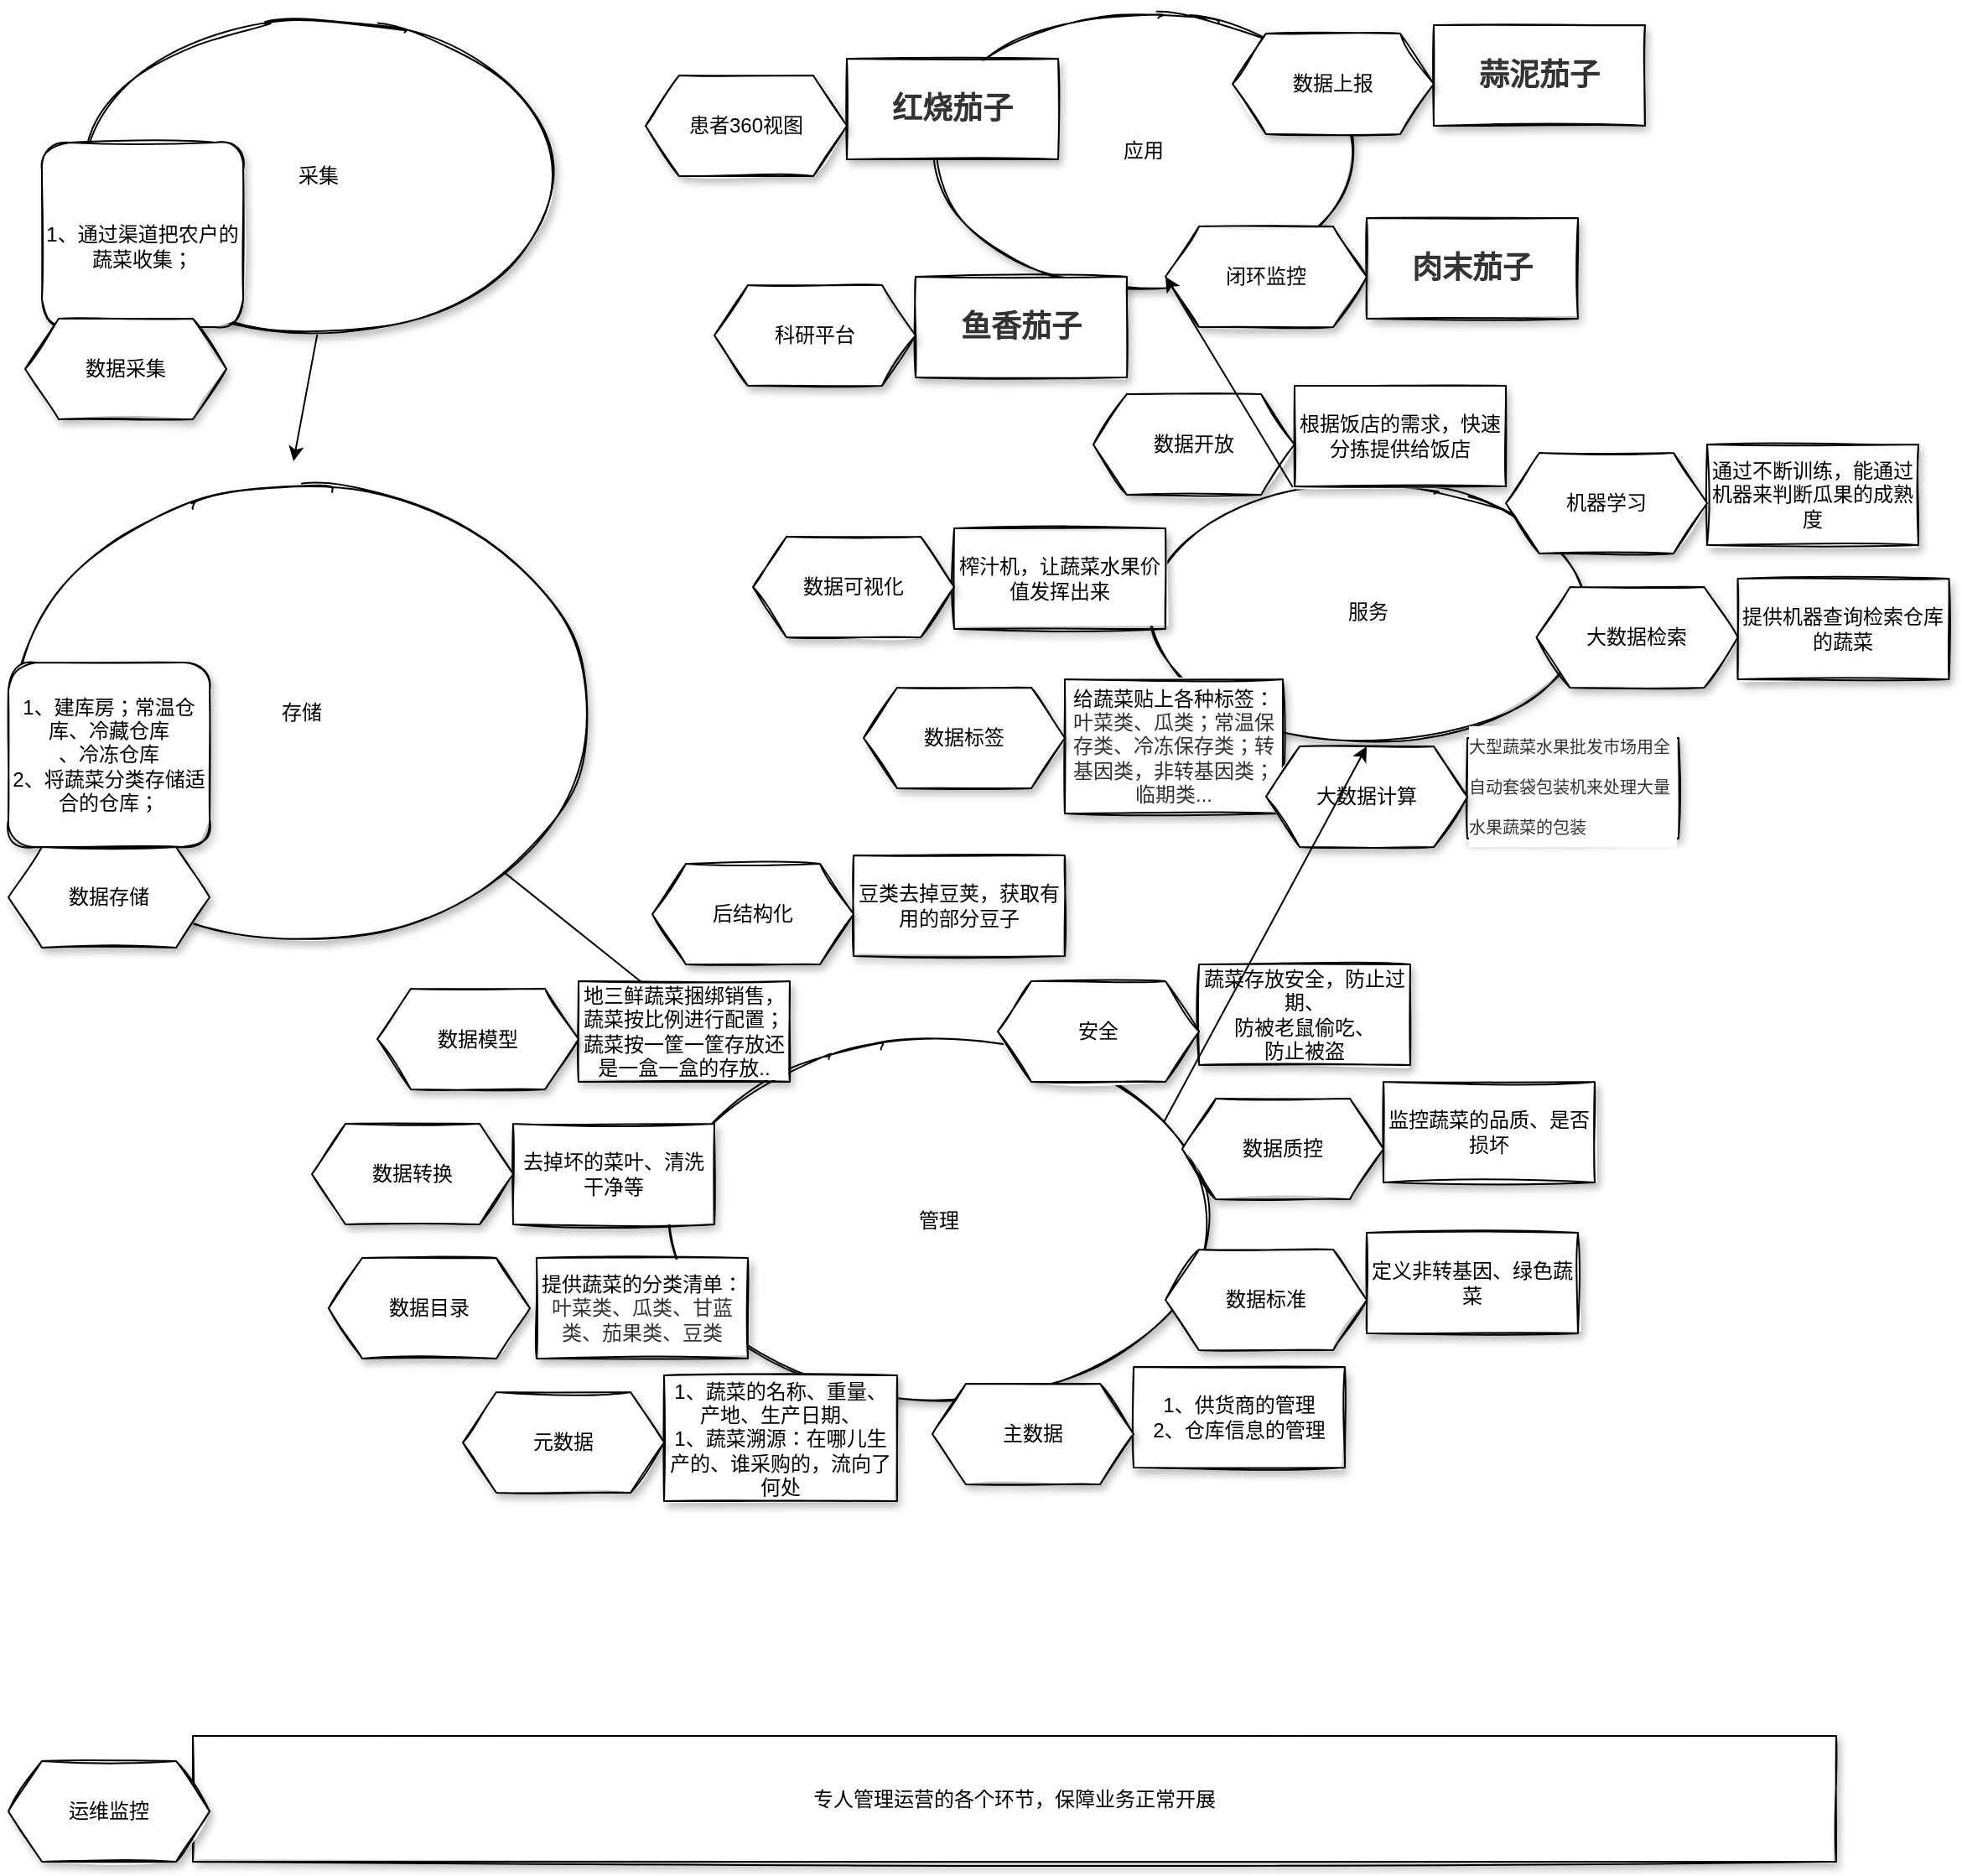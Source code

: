<mxfile version="20.5.1" type="github" pages="3">
  <diagram id="1x7-nosDfKT76wUK_SJ6" name="第 1 页">
    <mxGraphModel dx="1424" dy="737" grid="1" gridSize="10" guides="1" tooltips="1" connect="1" arrows="1" fold="1" page="1" pageScale="1" pageWidth="827" pageHeight="1169" math="0" shadow="0">
      <root>
        <mxCell id="0" />
        <mxCell id="1" parent="0" />
        <mxCell id="SWxSKTuEC1GbWk0ybQp6-50" style="rounded=0;orthogonalLoop=1;jettySize=auto;html=1;exitX=0.5;exitY=1;exitDx=0;exitDy=0;" parent="1" source="SWxSKTuEC1GbWk0ybQp6-1" edge="1">
          <mxGeometry relative="1" as="geometry">
            <mxPoint x="200" y="280" as="targetPoint" />
          </mxGeometry>
        </mxCell>
        <mxCell id="SWxSKTuEC1GbWk0ybQp6-1" value="采集" style="ellipse;whiteSpace=wrap;html=1;shadow=1;glass=0;sketch=1;" parent="1" vertex="1">
          <mxGeometry x="80" y="20" width="270" height="180" as="geometry" />
        </mxCell>
        <mxCell id="SWxSKTuEC1GbWk0ybQp6-51" style="rounded=0;orthogonalLoop=1;jettySize=auto;html=1;exitX=1;exitY=1;exitDx=0;exitDy=0;" parent="1" source="SWxSKTuEC1GbWk0ybQp6-2" target="SWxSKTuEC1GbWk0ybQp6-3" edge="1">
          <mxGeometry relative="1" as="geometry" />
        </mxCell>
        <mxCell id="SWxSKTuEC1GbWk0ybQp6-2" value="存储" style="ellipse;whiteSpace=wrap;html=1;shadow=1;glass=0;sketch=1;" parent="1" vertex="1">
          <mxGeometry x="40" y="300" width="330" height="260" as="geometry" />
        </mxCell>
        <mxCell id="SWxSKTuEC1GbWk0ybQp6-3" value="管理" style="ellipse;whiteSpace=wrap;html=1;shadow=1;glass=0;sketch=1;" parent="1" vertex="1">
          <mxGeometry x="430" y="620" width="310" height="225" as="geometry" />
        </mxCell>
        <mxCell id="SWxSKTuEC1GbWk0ybQp6-4" value="服务" style="ellipse;whiteSpace=wrap;html=1;shadow=1;glass=0;sketch=1;" parent="1" vertex="1">
          <mxGeometry x="716" y="290" width="250" height="160" as="geometry" />
        </mxCell>
        <mxCell id="SWxSKTuEC1GbWk0ybQp6-5" value="应用" style="ellipse;whiteSpace=wrap;html=1;shadow=1;glass=0;sketch=1;" parent="1" vertex="1">
          <mxGeometry x="587" y="10" width="240" height="170" as="geometry" />
        </mxCell>
        <mxCell id="SWxSKTuEC1GbWk0ybQp6-6" value="1、建库房；常温仓库、冷藏仓库&lt;br&gt;、冷冻仓库&lt;br&gt;2、将蔬菜分类存储适合的仓库；" style="rounded=1;whiteSpace=wrap;html=1;shadow=1;glass=0;sketch=1;" parent="1" vertex="1">
          <mxGeometry x="30" y="400" width="120" height="110" as="geometry" />
        </mxCell>
        <mxCell id="SWxSKTuEC1GbWk0ybQp6-7" value="&lt;br&gt;1、通过渠道把农户的蔬菜收集；" style="rounded=1;whiteSpace=wrap;html=1;shadow=1;glass=0;sketch=1;" parent="1" vertex="1">
          <mxGeometry x="50" y="90" width="120" height="110" as="geometry" />
        </mxCell>
        <mxCell id="SWxSKTuEC1GbWk0ybQp6-8" value="去掉坏的菜叶、清洗干净等" style="rounded=0;whiteSpace=wrap;html=1;shadow=1;glass=0;sketch=1;" parent="1" vertex="1">
          <mxGeometry x="331" y="675" width="120" height="60" as="geometry" />
        </mxCell>
        <mxCell id="SWxSKTuEC1GbWk0ybQp6-9" value="提供蔬菜的分类清单：&lt;span style=&quot;color: rgb(51, 51, 51); font-family: &amp;quot;PingFang SC&amp;quot;, &amp;quot;Lantinghei SC&amp;quot;, &amp;quot;Microsoft YaHei&amp;quot;, arial, 宋体, sans-serif, tahoma; text-align: start; background-color: rgb(255, 255, 255);&quot;&gt;&lt;font style=&quot;font-size: 12px;&quot;&gt;叶菜类、瓜类、甘蓝类、茄果类、豆类&lt;/font&gt;&lt;/span&gt;" style="rounded=0;whiteSpace=wrap;html=1;shadow=1;glass=0;sketch=1;" parent="1" vertex="1">
          <mxGeometry x="345" y="755" width="126" height="60" as="geometry" />
        </mxCell>
        <mxCell id="SWxSKTuEC1GbWk0ybQp6-10" value="数据存储" style="shape=hexagon;perimeter=hexagonPerimeter2;whiteSpace=wrap;html=1;fixedSize=1;shadow=1;glass=0;sketch=1;fontSize=12;" parent="1" vertex="1">
          <mxGeometry x="30" y="510" width="120" height="60" as="geometry" />
        </mxCell>
        <mxCell id="SWxSKTuEC1GbWk0ybQp6-11" value="数据转换" style="shape=hexagon;perimeter=hexagonPerimeter2;whiteSpace=wrap;html=1;fixedSize=1;shadow=1;glass=0;sketch=1;fontSize=12;" parent="1" vertex="1">
          <mxGeometry x="211" y="675" width="120" height="60" as="geometry" />
        </mxCell>
        <mxCell id="SWxSKTuEC1GbWk0ybQp6-12" value="数据目录" style="shape=hexagon;perimeter=hexagonPerimeter2;whiteSpace=wrap;html=1;fixedSize=1;shadow=1;glass=0;sketch=1;fontSize=12;" parent="1" vertex="1">
          <mxGeometry x="221" y="755" width="120" height="60" as="geometry" />
        </mxCell>
        <mxCell id="SWxSKTuEC1GbWk0ybQp6-13" value="1、蔬菜的名称、重量、产地、生产日期、&lt;br&gt;1、蔬菜溯源：在哪儿生产的、谁采购的，流向了何处" style="rounded=0;whiteSpace=wrap;html=1;shadow=1;glass=0;sketch=1;" parent="1" vertex="1">
          <mxGeometry x="421" y="825" width="139" height="75" as="geometry" />
        </mxCell>
        <mxCell id="SWxSKTuEC1GbWk0ybQp6-14" value="元数据" style="shape=hexagon;perimeter=hexagonPerimeter2;whiteSpace=wrap;html=1;fixedSize=1;shadow=1;glass=0;sketch=1;fontSize=12;" parent="1" vertex="1">
          <mxGeometry x="301" y="835" width="120" height="60" as="geometry" />
        </mxCell>
        <mxCell id="SWxSKTuEC1GbWk0ybQp6-15" value="1、供货商的管理&lt;br&gt;2、仓库信息的管理" style="rounded=0;whiteSpace=wrap;html=1;shadow=1;glass=0;sketch=1;" parent="1" vertex="1">
          <mxGeometry x="701" y="820" width="126" height="60" as="geometry" />
        </mxCell>
        <mxCell id="SWxSKTuEC1GbWk0ybQp6-16" value="主数据" style="shape=hexagon;perimeter=hexagonPerimeter2;whiteSpace=wrap;html=1;fixedSize=1;shadow=1;glass=0;sketch=1;fontSize=12;" parent="1" vertex="1">
          <mxGeometry x="581" y="830" width="120" height="60" as="geometry" />
        </mxCell>
        <mxCell id="SWxSKTuEC1GbWk0ybQp6-17" value="定义非转基因、绿色蔬菜" style="rounded=0;whiteSpace=wrap;html=1;shadow=1;glass=0;sketch=1;" parent="1" vertex="1">
          <mxGeometry x="840" y="740" width="126" height="60" as="geometry" />
        </mxCell>
        <mxCell id="SWxSKTuEC1GbWk0ybQp6-18" value="数据标准" style="shape=hexagon;perimeter=hexagonPerimeter2;whiteSpace=wrap;html=1;fixedSize=1;shadow=1;glass=0;sketch=1;fontSize=12;" parent="1" vertex="1">
          <mxGeometry x="720" y="750" width="120" height="60" as="geometry" />
        </mxCell>
        <mxCell id="SWxSKTuEC1GbWk0ybQp6-19" value="监控蔬菜的品质、是否损坏" style="rounded=0;whiteSpace=wrap;html=1;shadow=1;glass=0;sketch=1;" parent="1" vertex="1">
          <mxGeometry x="850" y="650" width="126" height="60" as="geometry" />
        </mxCell>
        <mxCell id="SWxSKTuEC1GbWk0ybQp6-20" value="数据质控" style="shape=hexagon;perimeter=hexagonPerimeter2;whiteSpace=wrap;html=1;fixedSize=1;shadow=1;glass=0;sketch=1;fontSize=12;" parent="1" vertex="1">
          <mxGeometry x="730" y="660" width="120" height="60" as="geometry" />
        </mxCell>
        <mxCell id="SWxSKTuEC1GbWk0ybQp6-21" value="蔬菜存放安全，防止过期、&lt;br&gt;防被老鼠偷吃、&lt;br&gt;防止被盗" style="rounded=0;whiteSpace=wrap;html=1;shadow=1;glass=0;sketch=1;" parent="1" vertex="1">
          <mxGeometry x="740" y="580" width="126" height="60" as="geometry" />
        </mxCell>
        <mxCell id="SWxSKTuEC1GbWk0ybQp6-22" value="安全" style="shape=hexagon;perimeter=hexagonPerimeter2;whiteSpace=wrap;html=1;fixedSize=1;shadow=1;glass=0;sketch=1;fontSize=12;" parent="1" vertex="1">
          <mxGeometry x="620" y="590" width="120" height="60" as="geometry" />
        </mxCell>
        <mxCell id="SWxSKTuEC1GbWk0ybQp6-23" value="地三鲜蔬菜捆绑销售，蔬菜按比例进行配置；蔬菜按一筐一筐存放还是一盒一盒的存放.." style="rounded=0;whiteSpace=wrap;html=1;shadow=1;glass=0;sketch=1;" parent="1" vertex="1">
          <mxGeometry x="370" y="590" width="126" height="60" as="geometry" />
        </mxCell>
        <mxCell id="SWxSKTuEC1GbWk0ybQp6-24" value="数据模型" style="shape=hexagon;perimeter=hexagonPerimeter2;whiteSpace=wrap;html=1;fixedSize=1;shadow=1;glass=0;sketch=1;fontSize=12;" parent="1" vertex="1">
          <mxGeometry x="250" y="594.5" width="120" height="60" as="geometry" />
        </mxCell>
        <mxCell id="SWxSKTuEC1GbWk0ybQp6-25" value="豆类去掉豆荚，获取有用的部分豆子" style="rounded=0;whiteSpace=wrap;html=1;shadow=1;glass=0;sketch=1;" parent="1" vertex="1">
          <mxGeometry x="534" y="515" width="126" height="60" as="geometry" />
        </mxCell>
        <mxCell id="SWxSKTuEC1GbWk0ybQp6-26" value="后结构化" style="shape=hexagon;perimeter=hexagonPerimeter2;whiteSpace=wrap;html=1;fixedSize=1;shadow=1;glass=0;sketch=1;fontSize=12;" parent="1" vertex="1">
          <mxGeometry x="414" y="520" width="120" height="60" as="geometry" />
        </mxCell>
        <mxCell id="SWxSKTuEC1GbWk0ybQp6-27" value="专人管理运营的各个环节，保障业务正常开展" style="rounded=0;whiteSpace=wrap;html=1;shadow=1;glass=0;sketch=1;" parent="1" vertex="1">
          <mxGeometry x="140" y="1040" width="980" height="75" as="geometry" />
        </mxCell>
        <mxCell id="SWxSKTuEC1GbWk0ybQp6-28" value="运维监控" style="shape=hexagon;perimeter=hexagonPerimeter2;whiteSpace=wrap;html=1;fixedSize=1;shadow=1;glass=0;sketch=1;fontSize=12;" parent="1" vertex="1">
          <mxGeometry x="30" y="1055" width="120" height="60" as="geometry" />
        </mxCell>
        <mxCell id="SWxSKTuEC1GbWk0ybQp6-29" value="榨汁机，让蔬菜水果价值发挥出来" style="rounded=0;whiteSpace=wrap;html=1;shadow=1;glass=0;sketch=1;" parent="1" vertex="1">
          <mxGeometry x="594" y="320" width="126" height="60" as="geometry" />
        </mxCell>
        <mxCell id="SWxSKTuEC1GbWk0ybQp6-30" value="数据可视化" style="shape=hexagon;perimeter=hexagonPerimeter2;whiteSpace=wrap;html=1;fixedSize=1;shadow=1;glass=0;sketch=1;fontSize=12;" parent="1" vertex="1">
          <mxGeometry x="474" y="325" width="120" height="60" as="geometry" />
        </mxCell>
        <mxCell id="SWxSKTuEC1GbWk0ybQp6-31" value="&lt;span style=&quot;color: rgb(51, 51, 51); font-family: arial; font-size: 18px; font-weight: 700; text-align: start; background-color: rgb(255, 255, 255);&quot;&gt;红烧茄子&lt;/span&gt;" style="rounded=0;whiteSpace=wrap;html=1;shadow=1;glass=0;sketch=1;" parent="1" vertex="1">
          <mxGeometry x="530" y="40" width="126" height="60" as="geometry" />
        </mxCell>
        <mxCell id="SWxSKTuEC1GbWk0ybQp6-32" value="患者360视图" style="shape=hexagon;perimeter=hexagonPerimeter2;whiteSpace=wrap;html=1;fixedSize=1;shadow=1;glass=0;sketch=1;fontSize=12;" parent="1" vertex="1">
          <mxGeometry x="410" y="50" width="120" height="60" as="geometry" />
        </mxCell>
        <mxCell id="SWxSKTuEC1GbWk0ybQp6-33" value="&lt;span style=&quot;color: rgb(51, 51, 51); font-family: arial; font-size: 18px; font-weight: 700; text-align: start; background-color: rgb(255, 255, 255);&quot;&gt;鱼香茄子&lt;/span&gt;" style="rounded=0;whiteSpace=wrap;html=1;shadow=1;glass=0;sketch=1;" parent="1" vertex="1">
          <mxGeometry x="571" y="170" width="126" height="60" as="geometry" />
        </mxCell>
        <mxCell id="SWxSKTuEC1GbWk0ybQp6-34" value="科研平台" style="shape=hexagon;perimeter=hexagonPerimeter2;whiteSpace=wrap;html=1;fixedSize=1;shadow=1;glass=0;sketch=1;fontSize=12;" parent="1" vertex="1">
          <mxGeometry x="451" y="175" width="120" height="60" as="geometry" />
        </mxCell>
        <mxCell id="SWxSKTuEC1GbWk0ybQp6-35" value="&lt;span style=&quot;color: rgb(51, 51, 51); font-family: arial; font-size: 18px; font-weight: 700; text-align: start; background-color: rgb(255, 255, 255);&quot;&gt;肉末茄子&lt;/span&gt;" style="rounded=0;whiteSpace=wrap;html=1;shadow=1;glass=0;sketch=1;" parent="1" vertex="1">
          <mxGeometry x="840" y="135" width="126" height="60" as="geometry" />
        </mxCell>
        <mxCell id="SWxSKTuEC1GbWk0ybQp6-36" value="闭环监控" style="shape=hexagon;perimeter=hexagonPerimeter2;whiteSpace=wrap;html=1;fixedSize=1;shadow=1;glass=0;sketch=1;fontSize=12;" parent="1" vertex="1">
          <mxGeometry x="720" y="140" width="120" height="60" as="geometry" />
        </mxCell>
        <mxCell id="SWxSKTuEC1GbWk0ybQp6-37" value="&lt;span style=&quot;color: rgb(51, 51, 51); font-family: arial; font-size: 18px; font-weight: 700; text-align: start; background-color: rgb(255, 255, 255);&quot;&gt;蒜泥茄子&lt;/span&gt;" style="rounded=0;whiteSpace=wrap;html=1;shadow=1;glass=0;sketch=1;" parent="1" vertex="1">
          <mxGeometry x="880" y="20" width="126" height="60" as="geometry" />
        </mxCell>
        <mxCell id="SWxSKTuEC1GbWk0ybQp6-38" value="数据上报" style="shape=hexagon;perimeter=hexagonPerimeter2;whiteSpace=wrap;html=1;fixedSize=1;shadow=1;glass=0;sketch=1;fontSize=12;" parent="1" vertex="1">
          <mxGeometry x="760" y="25" width="120" height="60" as="geometry" />
        </mxCell>
        <mxCell id="SWxSKTuEC1GbWk0ybQp6-39" value="给蔬菜贴上各种标签：&lt;span style=&quot;color: rgb(51, 51, 51); font-family: &amp;quot;PingFang SC&amp;quot;, &amp;quot;Lantinghei SC&amp;quot;, &amp;quot;Microsoft YaHei&amp;quot;, arial, 宋体, sans-serif, tahoma; text-align: start; background-color: rgb(255, 255, 255);&quot;&gt;叶菜类、瓜类；常温保存类、冷冻保存类；转基因类，非转基因类；临期类...&lt;/span&gt;" style="rounded=0;whiteSpace=wrap;html=1;shadow=1;glass=0;sketch=1;" parent="1" vertex="1">
          <mxGeometry x="660" y="410" width="130" height="80" as="geometry" />
        </mxCell>
        <mxCell id="SWxSKTuEC1GbWk0ybQp6-40" value="数据标签" style="shape=hexagon;perimeter=hexagonPerimeter2;whiteSpace=wrap;html=1;fixedSize=1;shadow=1;glass=0;sketch=1;fontSize=12;" parent="1" vertex="1">
          <mxGeometry x="540" y="415" width="120" height="60" as="geometry" />
        </mxCell>
        <mxCell id="SWxSKTuEC1GbWk0ybQp6-41" value="&lt;h3 style=&quot;margin: 0px 0px 4px; padding: 0px; list-style: none; font-variant-numeric: normal; font-variant-east-asian: normal; font-stretch: normal; line-height: 22px; text-align: start; background-color: rgb(255, 255, 255);&quot; class=&quot;c-title t t tts-title&quot;&gt;&lt;font size=&quot;1&quot; face=&quot;Arial, sans-serif&quot; color=&quot;#333333&quot;&gt;&lt;span style=&quot;font-weight: 400;&quot;&gt;大型蔬菜水果批发市场用全自动套袋包装机来处理大量水果蔬菜的包装&lt;/span&gt;&lt;/font&gt;&lt;br&gt;&lt;/h3&gt;" style="rounded=0;whiteSpace=wrap;html=1;shadow=1;glass=0;sketch=1;" parent="1" vertex="1">
          <mxGeometry x="900" y="445" width="126" height="60" as="geometry" />
        </mxCell>
        <mxCell id="SWxSKTuEC1GbWk0ybQp6-42" value="大数据计算" style="shape=hexagon;perimeter=hexagonPerimeter2;whiteSpace=wrap;html=1;fixedSize=1;shadow=1;glass=0;sketch=1;fontSize=12;" parent="1" vertex="1">
          <mxGeometry x="780" y="450" width="120" height="60" as="geometry" />
        </mxCell>
        <mxCell id="SWxSKTuEC1GbWk0ybQp6-43" value="提供机器查询检索仓库的蔬菜" style="rounded=0;whiteSpace=wrap;html=1;shadow=1;glass=0;sketch=1;" parent="1" vertex="1">
          <mxGeometry x="1061.25" y="350" width="126" height="60" as="geometry" />
        </mxCell>
        <mxCell id="SWxSKTuEC1GbWk0ybQp6-44" value="大数据检索" style="shape=hexagon;perimeter=hexagonPerimeter2;whiteSpace=wrap;html=1;fixedSize=1;shadow=1;glass=0;sketch=1;fontSize=12;" parent="1" vertex="1">
          <mxGeometry x="941.25" y="355" width="120" height="60" as="geometry" />
        </mxCell>
        <mxCell id="SWxSKTuEC1GbWk0ybQp6-45" value="根据饭店的需求，快速分拣提供给饭店" style="rounded=0;whiteSpace=wrap;html=1;shadow=1;glass=0;sketch=1;" parent="1" vertex="1">
          <mxGeometry x="797" y="235" width="126" height="60" as="geometry" />
        </mxCell>
        <mxCell id="SWxSKTuEC1GbWk0ybQp6-46" value="数据开放" style="shape=hexagon;perimeter=hexagonPerimeter2;whiteSpace=wrap;html=1;fixedSize=1;shadow=1;glass=0;sketch=1;fontSize=12;" parent="1" vertex="1">
          <mxGeometry x="677" y="240" width="120" height="60" as="geometry" />
        </mxCell>
        <mxCell id="SWxSKTuEC1GbWk0ybQp6-47" value="通过不断训练，能通过机器来判断瓜果的成熟度" style="rounded=0;whiteSpace=wrap;html=1;shadow=1;glass=0;sketch=1;" parent="1" vertex="1">
          <mxGeometry x="1043" y="270" width="126" height="60" as="geometry" />
        </mxCell>
        <mxCell id="SWxSKTuEC1GbWk0ybQp6-48" value="机器学习" style="shape=hexagon;perimeter=hexagonPerimeter2;whiteSpace=wrap;html=1;fixedSize=1;shadow=1;glass=0;sketch=1;fontSize=12;" parent="1" vertex="1">
          <mxGeometry x="923" y="275" width="120" height="60" as="geometry" />
        </mxCell>
        <mxCell id="SWxSKTuEC1GbWk0ybQp6-49" value="" style="endArrow=classic;html=1;rounded=0;entryX=0.5;entryY=0;entryDx=0;entryDy=0;exitX=0.932;exitY=0.241;exitDx=0;exitDy=0;exitPerimeter=0;" parent="1" source="SWxSKTuEC1GbWk0ybQp6-3" target="SWxSKTuEC1GbWk0ybQp6-42" edge="1">
          <mxGeometry width="50" height="50" relative="1" as="geometry">
            <mxPoint x="310" y="220" as="sourcePoint" />
            <mxPoint x="360" y="170" as="targetPoint" />
          </mxGeometry>
        </mxCell>
        <mxCell id="SWxSKTuEC1GbWk0ybQp6-52" value="" style="endArrow=classic;html=1;rounded=0;entryX=0;entryY=0.5;entryDx=0;entryDy=0;" parent="1" source="SWxSKTuEC1GbWk0ybQp6-4" target="SWxSKTuEC1GbWk0ybQp6-36" edge="1">
          <mxGeometry width="50" height="50" relative="1" as="geometry">
            <mxPoint x="780" y="350" as="sourcePoint" />
            <mxPoint x="830" y="300" as="targetPoint" />
          </mxGeometry>
        </mxCell>
        <mxCell id="VPWYszjgySqki3QJjdLE-1" value="数据采集" style="shape=hexagon;perimeter=hexagonPerimeter2;whiteSpace=wrap;html=1;fixedSize=1;shadow=1;glass=0;sketch=1;fontSize=12;" parent="1" vertex="1">
          <mxGeometry x="40" y="195" width="120" height="60" as="geometry" />
        </mxCell>
      </root>
    </mxGraphModel>
  </diagram>
  <diagram id="RGrX_mwmrps7_WcNpJm5" name="第 2 页">
    <mxGraphModel dx="1424" dy="737" grid="1" gridSize="10" guides="1" tooltips="1" connect="1" arrows="1" fold="1" page="1" pageScale="1" pageWidth="827" pageHeight="1169" math="0" shadow="0">
      <root>
        <mxCell id="0" />
        <mxCell id="1" parent="0" />
        <mxCell id="leRNgvBmlh5g6k6jY24c-1" value="西红柿牛肉面" style="rounded=1;whiteSpace=wrap;html=1;" vertex="1" parent="1">
          <mxGeometry x="160" y="460" width="120" height="60" as="geometry" />
        </mxCell>
        <mxCell id="leRNgvBmlh5g6k6jY24c-2" value="三鲜饺子" style="rounded=1;whiteSpace=wrap;html=1;" vertex="1" parent="1">
          <mxGeometry x="400" y="460" width="120" height="60" as="geometry" />
        </mxCell>
        <mxCell id="leRNgvBmlh5g6k6jY24c-3" value="&lt;span style=&quot;color: rgb(51, 51, 51); font-family: &amp;quot;Helvetica Neue&amp;quot;, Helvetica, Arial, &amp;quot;PingFang SC&amp;quot;, &amp;quot;Hiragino Sans GB&amp;quot;, &amp;quot;Microsoft YaHei&amp;quot;, &amp;quot;WenQuanYi Micro Hei&amp;quot;, sans-serif; text-align: start; text-indent: 28px; background-color: rgb(255, 255, 255);&quot;&gt;&lt;font style=&quot;font-size: 12px;&quot;&gt;椰奶麦片&lt;/font&gt;&lt;/span&gt;" style="rounded=1;whiteSpace=wrap;html=1;" vertex="1" parent="1">
          <mxGeometry x="640" y="460" width="120" height="60" as="geometry" />
        </mxCell>
        <mxCell id="leRNgvBmlh5g6k6jY24c-4" value="面粉" style="rounded=1;whiteSpace=wrap;html=1;" vertex="1" parent="1">
          <mxGeometry x="400" y="880" width="120" height="60" as="geometry" />
        </mxCell>
        <mxCell id="leRNgvBmlh5g6k6jY24c-5" value="面条" style="rounded=1;whiteSpace=wrap;html=1;" vertex="1" parent="1">
          <mxGeometry x="160" y="585" width="120" height="60" as="geometry" />
        </mxCell>
        <mxCell id="leRNgvBmlh5g6k6jY24c-6" value="饺子皮" style="rounded=1;whiteSpace=wrap;html=1;" vertex="1" parent="1">
          <mxGeometry x="400" y="585" width="120" height="60" as="geometry" />
        </mxCell>
        <mxCell id="leRNgvBmlh5g6k6jY24c-7" value="麦片" style="rounded=1;whiteSpace=wrap;html=1;" vertex="1" parent="1">
          <mxGeometry x="640" y="585" width="120" height="60" as="geometry" />
        </mxCell>
        <mxCell id="leRNgvBmlh5g6k6jY24c-8" value="" style="endArrow=classic;html=1;rounded=0;exitX=0.25;exitY=0;exitDx=0;exitDy=0;entryX=0.5;entryY=1;entryDx=0;entryDy=0;" edge="1" parent="1" source="leRNgvBmlh5g6k6jY24c-4" target="leRNgvBmlh5g6k6jY24c-5">
          <mxGeometry width="50" height="50" relative="1" as="geometry">
            <mxPoint x="390" y="710" as="sourcePoint" />
            <mxPoint x="440" y="660" as="targetPoint" />
          </mxGeometry>
        </mxCell>
        <mxCell id="leRNgvBmlh5g6k6jY24c-9" value="" style="endArrow=classic;html=1;rounded=0;entryX=0.5;entryY=1;entryDx=0;entryDy=0;exitX=1;exitY=0;exitDx=0;exitDy=0;" edge="1" parent="1" source="leRNgvBmlh5g6k6jY24c-30" target="leRNgvBmlh5g6k6jY24c-7">
          <mxGeometry width="50" height="50" relative="1" as="geometry">
            <mxPoint x="390" y="710" as="sourcePoint" />
            <mxPoint x="440" y="660" as="targetPoint" />
          </mxGeometry>
        </mxCell>
        <mxCell id="leRNgvBmlh5g6k6jY24c-10" value="" style="endArrow=classic;html=1;rounded=0;entryX=0.5;entryY=1;entryDx=0;entryDy=0;" edge="1" parent="1" source="leRNgvBmlh5g6k6jY24c-4" target="leRNgvBmlh5g6k6jY24c-6">
          <mxGeometry width="50" height="50" relative="1" as="geometry">
            <mxPoint x="590" y="880" as="sourcePoint" />
            <mxPoint x="640" y="830" as="targetPoint" />
          </mxGeometry>
        </mxCell>
        <mxCell id="leRNgvBmlh5g6k6jY24c-11" value="" style="endArrow=classic;html=1;rounded=0;entryX=0.5;entryY=1;entryDx=0;entryDy=0;" edge="1" parent="1" source="leRNgvBmlh5g6k6jY24c-5" target="leRNgvBmlh5g6k6jY24c-1">
          <mxGeometry width="50" height="50" relative="1" as="geometry">
            <mxPoint x="440" y="720" as="sourcePoint" />
            <mxPoint x="230" y="655" as="targetPoint" />
          </mxGeometry>
        </mxCell>
        <mxCell id="leRNgvBmlh5g6k6jY24c-12" value="" style="endArrow=classic;html=1;rounded=0;entryX=0.5;entryY=1;entryDx=0;entryDy=0;entryPerimeter=0;exitX=0.5;exitY=0;exitDx=0;exitDy=0;" edge="1" parent="1" source="leRNgvBmlh5g6k6jY24c-6" target="leRNgvBmlh5g6k6jY24c-2">
          <mxGeometry width="50" height="50" relative="1" as="geometry">
            <mxPoint x="460" y="564.289" as="sourcePoint" />
            <mxPoint x="460" y="530" as="targetPoint" />
          </mxGeometry>
        </mxCell>
        <mxCell id="leRNgvBmlh5g6k6jY24c-14" value="" style="endArrow=classic;html=1;rounded=0;entryX=0.5;entryY=1;entryDx=0;entryDy=0;" edge="1" parent="1" source="leRNgvBmlh5g6k6jY24c-7" target="leRNgvBmlh5g6k6jY24c-3">
          <mxGeometry width="50" height="50" relative="1" as="geometry">
            <mxPoint x="390" y="710" as="sourcePoint" />
            <mxPoint x="440" y="660" as="targetPoint" />
          </mxGeometry>
        </mxCell>
        <mxCell id="leRNgvBmlh5g6k6jY24c-17" value="&lt;div style=&quot;&quot;&gt;&lt;span style=&quot;background-color: rgb(255, 255, 255); color: rgb(51, 51, 51); font-family: &amp;quot;Microsoft Yahei&amp;quot;, 微软雅黑, arial, 宋体, sans-serif; font-size: 16px;&quot;&gt;&lt;b&gt;工序&lt;/b&gt;：蒸熟→干燥→压片→冷却&lt;/span&gt;&lt;/div&gt;&lt;div style=&quot;&quot;&gt;&lt;font face=&quot;Microsoft Yahei, 微软雅黑, arial, 宋体, sans-serif&quot; color=&quot;#333333&quot;&gt;&lt;span style=&quot;font-size: 16px; background-color: rgb(255, 255, 255);&quot;&gt;&lt;b&gt;配料&lt;/b&gt;：面粉、玉米粉、大豆、植物油..&lt;/span&gt;&lt;/font&gt;&lt;/div&gt;" style="text;html=1;strokeColor=none;fillColor=none;align=left;verticalAlign=middle;whiteSpace=wrap;rounded=0;" vertex="1" parent="1">
          <mxGeometry x="540" y="780" width="210" height="30" as="geometry" />
        </mxCell>
        <mxCell id="leRNgvBmlh5g6k6jY24c-18" value="&lt;span style=&quot;color: rgb(51, 51, 51); font-family: &amp;quot;Microsoft Yahei&amp;quot;, 微软雅黑, arial, 宋体, sans-serif; font-size: 16px; background-color: rgb(255, 255, 255);&quot;&gt;&lt;b&gt;工序&lt;/b&gt;：&lt;/span&gt;&lt;span style=&quot;color: rgb(51, 51, 51); font-family: &amp;quot;PingFang SC&amp;quot;, &amp;quot;Lantinghei SC&amp;quot;, &amp;quot;Microsoft YaHei&amp;quot;, arial, 宋体, sans-serif, tahoma; font-size: 16px; background-color: rgb(255, 255, 255);&quot;&gt;和面&lt;/span&gt;&lt;span style=&quot;color: rgb(51, 51, 51); font-family: &amp;quot;Microsoft Yahei&amp;quot;, 微软雅黑, arial, 宋体, sans-serif; font-size: 16px; background-color: rgb(255, 255, 255);&quot;&gt;→&lt;/span&gt;&lt;span style=&quot;font-size: 16px; background-color: rgb(255, 255, 255);&quot;&gt;&lt;font face=&quot;Arial, Helvetica, sans-serif&quot;&gt;揉面&lt;/font&gt;&lt;/span&gt;&lt;span style=&quot;color: rgb(51, 51, 51); font-family: &amp;quot;Microsoft Yahei&amp;quot;, 微软雅黑, arial, 宋体, sans-serif; font-size: 16px; background-color: rgb(255, 255, 255);&quot;&gt;→&lt;/span&gt;&lt;span style=&quot;font-size: 16px; background-color: rgb(255, 255, 255);&quot;&gt;&lt;font face=&quot;Arial, Helvetica, sans-serif&quot;&gt;搓成长条&lt;/font&gt;&lt;/span&gt;&lt;span style=&quot;color: rgb(51, 51, 51); font-family: &amp;quot;Microsoft Yahei&amp;quot;, 微软雅黑, arial, 宋体, sans-serif; font-size: 16px; background-color: rgb(255, 255, 255);&quot;&gt;→擀面&lt;/span&gt;&lt;span style=&quot;font-family: Arial, Helvetica, sans-serif; font-size: 16px; background-color: rgb(255, 255, 255);&quot;&gt;&lt;br&gt;&lt;b&gt;配料&lt;/b&gt;：面粉、蛋清、食用盐...&lt;br&gt;&lt;/span&gt;" style="text;html=1;strokeColor=none;fillColor=none;align=left;verticalAlign=middle;whiteSpace=wrap;rounded=0;" vertex="1" parent="1">
          <mxGeometry x="370" y="690" width="210" height="30" as="geometry" />
        </mxCell>
        <mxCell id="leRNgvBmlh5g6k6jY24c-19" value="&lt;div style=&quot;&quot;&gt;&lt;font face=&quot;Microsoft Yahei, 微软雅黑, arial, 宋体, sans-serif&quot; color=&quot;#333333&quot;&gt;&lt;span style=&quot;background-color: rgb(255, 255, 255);&quot;&gt;&lt;b style=&quot;font-size: 16px;&quot;&gt;工艺&lt;/b&gt;&lt;span style=&quot;font-size: 16px;&quot;&gt;：&lt;/span&gt;&lt;/span&gt;&lt;/font&gt;&lt;/div&gt;&lt;font style=&quot;background-color: initial;&quot; face=&quot;Microsoft Yahei, 微软雅黑, arial, 宋体, sans-serif&quot; color=&quot;#333333&quot;&gt;&lt;span style=&quot;background-color: rgb(255, 255, 255);&quot;&gt;&lt;span style=&quot;font-size: 16px;&quot;&gt;和面&lt;/span&gt;&lt;/span&gt;&lt;/font&gt;&lt;span style=&quot;color: rgb(51, 51, 51); font-family: &amp;quot;Microsoft Yahei&amp;quot;, 微软雅黑, arial, 宋体, sans-serif; font-size: 16px; background-color: rgb(255, 255, 255);&quot;&gt;→&lt;/span&gt;&lt;font style=&quot;background-color: initial;&quot; face=&quot;Microsoft Yahei, 微软雅黑, arial, 宋体, sans-serif&quot; color=&quot;#333333&quot;&gt;&lt;span style=&quot;background-color: rgb(255, 255, 255);&quot;&gt;&lt;span style=&quot;font-size: 16px;&quot;&gt;熟化&lt;/span&gt;&lt;/span&gt;&lt;/font&gt;&lt;span style=&quot;color: rgb(51, 51, 51); font-family: &amp;quot;Microsoft Yahei&amp;quot;, 微软雅黑, arial, 宋体, sans-serif; font-size: 16px; background-color: rgb(255, 255, 255);&quot;&gt;→&lt;/span&gt;&lt;font style=&quot;background-color: initial;&quot; face=&quot;Microsoft Yahei, 微软雅黑, arial, 宋体, sans-serif&quot; color=&quot;#333333&quot;&gt;&lt;span style=&quot;background-color: rgb(255, 255, 255);&quot;&gt;&lt;span style=&quot;font-size: 16px;&quot;&gt;压片&lt;/span&gt;&lt;/span&gt;&lt;/font&gt;&lt;span style=&quot;color: rgb(51, 51, 51); font-family: &amp;quot;Microsoft Yahei&amp;quot;, 微软雅黑, arial, 宋体, sans-serif; font-size: 16px; background-color: rgb(255, 255, 255);&quot;&gt;→&lt;/span&gt;&lt;font style=&quot;background-color: initial;&quot; face=&quot;Microsoft Yahei, 微软雅黑, arial, 宋体, sans-serif&quot; color=&quot;#333333&quot;&gt;&lt;span style=&quot;background-color: rgb(255, 255, 255);&quot;&gt;&lt;span style=&quot;font-size: 16px;&quot;&gt;切条&lt;/span&gt;&lt;/span&gt;&lt;/font&gt;&lt;span style=&quot;color: rgb(51, 51, 51); font-family: &amp;quot;Microsoft Yahei&amp;quot;, 微软雅黑, arial, 宋体, sans-serif; font-size: 16px; background-color: rgb(255, 255, 255);&quot;&gt;→&lt;/span&gt;&lt;font style=&quot;background-color: initial;&quot; face=&quot;Microsoft Yahei, 微软雅黑, arial, 宋体, sans-serif&quot; color=&quot;#333333&quot;&gt;&lt;span style=&quot;background-color: rgb(255, 255, 255);&quot;&gt;&lt;span style=&quot;font-size: 16px;&quot;&gt;干燥&lt;/span&gt;&lt;/span&gt;&lt;/font&gt;&lt;span style=&quot;color: rgb(51, 51, 51); font-family: &amp;quot;Microsoft Yahei&amp;quot;, 微软雅黑, arial, 宋体, sans-serif; font-size: 16px; background-color: rgb(255, 255, 255);&quot;&gt;→&lt;/span&gt;&lt;font style=&quot;background-color: initial;&quot; face=&quot;Microsoft Yahei, 微软雅黑, arial, 宋体, sans-serif&quot; color=&quot;#333333&quot;&gt;&lt;span style=&quot;background-color: rgb(255, 255, 255);&quot;&gt;&lt;span style=&quot;font-size: 16px;&quot;&gt;切断&lt;/span&gt;&lt;/span&gt;&lt;/font&gt;&lt;span style=&quot;color: rgb(51, 51, 51); font-family: &amp;quot;Microsoft Yahei&amp;quot;, 微软雅黑, arial, 宋体, sans-serif; font-size: 16px; background-color: rgb(255, 255, 255);&quot;&gt;&lt;br&gt;&lt;/span&gt;&lt;div style=&quot;&quot;&gt;&lt;font face=&quot;Microsoft Yahei, 微软雅黑, arial, 宋体, sans-serif&quot; color=&quot;#333333&quot;&gt;&lt;span style=&quot;background-color: rgb(255, 255, 255);&quot;&gt;&lt;b style=&quot;font-size: 16px;&quot;&gt;配料：&lt;/b&gt;&lt;/span&gt;&lt;/font&gt;&lt;/div&gt;&lt;font face=&quot;Microsoft Yahei, 微软雅黑, arial, 宋体, sans-serif&quot; color=&quot;#333333&quot;&gt;&lt;span style=&quot;font-size: 16px;&quot;&gt;面粉、盐、味精、香油、老姜、酱油&lt;br&gt;&lt;/span&gt;&lt;/font&gt;" style="text;html=1;strokeColor=none;fillColor=none;align=left;verticalAlign=middle;whiteSpace=wrap;rounded=0;" vertex="1" parent="1">
          <mxGeometry x="190" y="760" width="210" height="30" as="geometry" />
        </mxCell>
        <mxCell id="leRNgvBmlh5g6k6jY24c-22" value="" style="endArrow=none;dashed=1;html=1;dashPattern=1 3;strokeWidth=2;rounded=0;fontSize=12;" edge="1" parent="1">
          <mxGeometry width="50" height="50" relative="1" as="geometry">
            <mxPoint x="140" y="1150" as="sourcePoint" />
            <mxPoint x="140" y="420" as="targetPoint" />
          </mxGeometry>
        </mxCell>
        <mxCell id="leRNgvBmlh5g6k6jY24c-23" value="" style="endArrow=none;dashed=1;html=1;dashPattern=1 3;strokeWidth=2;rounded=0;fontSize=12;" edge="1" parent="1">
          <mxGeometry width="50" height="50" relative="1" as="geometry">
            <mxPoint x="10" y="560" as="sourcePoint" />
            <mxPoint x="830" y="560" as="targetPoint" />
          </mxGeometry>
        </mxCell>
        <mxCell id="leRNgvBmlh5g6k6jY24c-24" value="应用" style="text;strokeColor=none;fillColor=none;html=1;fontSize=24;fontStyle=1;verticalAlign=middle;align=center;" vertex="1" parent="1">
          <mxGeometry x="30" y="460" width="100" height="40" as="geometry" />
        </mxCell>
        <mxCell id="leRNgvBmlh5g6k6jY24c-25" value="" style="endArrow=none;dashed=1;html=1;dashPattern=1 3;strokeWidth=2;rounded=0;fontSize=12;" edge="1" parent="1">
          <mxGeometry width="50" height="50" relative="1" as="geometry">
            <mxPoint x="10" y="856" as="sourcePoint" />
            <mxPoint x="820" y="856" as="targetPoint" />
          </mxGeometry>
        </mxCell>
        <mxCell id="leRNgvBmlh5g6k6jY24c-26" value="针对不同&lt;br&gt;应用需求&lt;br&gt;&lt;div style=&quot;text-align: left;&quot;&gt;&lt;span style=&quot;background-color: initial;&quot;&gt;对数据&lt;/span&gt;&lt;span style=&quot;background-color: initial;&quot;&gt;进一步定制加工&lt;/span&gt;&lt;/div&gt;" style="text;strokeColor=none;fillColor=none;html=1;fontSize=24;fontStyle=1;verticalAlign=middle;align=center;whiteSpace=wrap;" vertex="1" parent="1">
          <mxGeometry x="20" y="610" width="100" height="150" as="geometry" />
        </mxCell>
        <mxCell id="leRNgvBmlh5g6k6jY24c-27" value="加工后的数据" style="text;strokeColor=none;fillColor=none;html=1;fontSize=24;fontStyle=1;verticalAlign=middle;align=center;whiteSpace=wrap;" vertex="1" parent="1">
          <mxGeometry x="20" y="900" width="100" height="40" as="geometry" />
        </mxCell>
        <mxCell id="leRNgvBmlh5g6k6jY24c-28" value="" style="endArrow=none;dashed=1;html=1;dashPattern=1 3;strokeWidth=2;rounded=0;fontSize=12;" edge="1" parent="1">
          <mxGeometry width="50" height="50" relative="1" as="geometry">
            <mxPoint x="9" y="1000" as="sourcePoint" />
            <mxPoint x="819" y="1000" as="targetPoint" />
          </mxGeometry>
        </mxCell>
        <mxCell id="leRNgvBmlh5g6k6jY24c-29" value="原始数据" style="text;strokeColor=none;fillColor=none;html=1;fontSize=24;fontStyle=1;verticalAlign=middle;align=center;whiteSpace=wrap;" vertex="1" parent="1">
          <mxGeometry x="20" y="1060" width="100" height="40" as="geometry" />
        </mxCell>
        <mxCell id="leRNgvBmlh5g6k6jY24c-30" value="小麦" style="rounded=1;whiteSpace=wrap;html=1;" vertex="1" parent="1">
          <mxGeometry x="400" y="1070" width="120" height="60" as="geometry" />
        </mxCell>
        <mxCell id="leRNgvBmlh5g6k6jY24c-32" value="" style="endArrow=classic;html=1;rounded=0;fontSize=12;exitX=0.5;exitY=0;exitDx=0;exitDy=0;entryX=0.5;entryY=1;entryDx=0;entryDy=0;startArrow=none;" edge="1" parent="1" source="leRNgvBmlh5g6k6jY24c-33" target="leRNgvBmlh5g6k6jY24c-4">
          <mxGeometry width="50" height="50" relative="1" as="geometry">
            <mxPoint x="90" y="810" as="sourcePoint" />
            <mxPoint x="140" y="760" as="targetPoint" />
          </mxGeometry>
        </mxCell>
        <mxCell id="leRNgvBmlh5g6k6jY24c-33" value="工序：清理、磨粉" style="text;html=1;strokeColor=none;fillColor=none;align=center;verticalAlign=middle;whiteSpace=wrap;rounded=0;fontSize=12;" vertex="1" parent="1">
          <mxGeometry x="390" y="985" width="140" height="55" as="geometry" />
        </mxCell>
        <mxCell id="leRNgvBmlh5g6k6jY24c-34" value="" style="endArrow=none;html=1;rounded=0;fontSize=12;exitX=0.5;exitY=0;exitDx=0;exitDy=0;entryX=0.5;entryY=1;entryDx=0;entryDy=0;" edge="1" parent="1" source="leRNgvBmlh5g6k6jY24c-30" target="leRNgvBmlh5g6k6jY24c-33">
          <mxGeometry width="50" height="50" relative="1" as="geometry">
            <mxPoint x="460" y="1070" as="sourcePoint" />
            <mxPoint x="460" y="940" as="targetPoint" />
          </mxGeometry>
        </mxCell>
      </root>
    </mxGraphModel>
  </diagram>
  <diagram name="第 2 页 的副本" id="Gy0NqQUAzJiMc7SmHq4V">
    <mxGraphModel dx="1424" dy="737" grid="1" gridSize="10" guides="1" tooltips="1" connect="1" arrows="1" fold="1" page="1" pageScale="1" pageWidth="827" pageHeight="1169" math="0" shadow="0">
      <root>
        <mxCell id="ObaVN5en8fDOc1Pmw22c-0" />
        <mxCell id="ObaVN5en8fDOc1Pmw22c-1" parent="ObaVN5en8fDOc1Pmw22c-0" />
        <mxCell id="ObaVN5en8fDOc1Pmw22c-2" value="管理辅助决策" style="rounded=1;whiteSpace=wrap;html=1;" vertex="1" parent="ObaVN5en8fDOc1Pmw22c-1">
          <mxGeometry x="160" y="460" width="120" height="60" as="geometry" />
        </mxCell>
        <mxCell id="ObaVN5en8fDOc1Pmw22c-3" value="患者360视图" style="rounded=1;whiteSpace=wrap;html=1;" vertex="1" parent="ObaVN5en8fDOc1Pmw22c-1">
          <mxGeometry x="400" y="460" width="120" height="60" as="geometry" />
        </mxCell>
        <mxCell id="ObaVN5en8fDOc1Pmw22c-4" value="&lt;font face=&quot;Helvetica Neue, Helvetica, Arial, PingFang SC, Hiragino Sans GB, Microsoft YaHei, WenQuanYi Micro Hei, sans-serif&quot; color=&quot;#333333&quot;&gt;&lt;span style=&quot;background-color: rgb(255, 255, 255);&quot;&gt;数据上报&lt;/span&gt;&lt;/font&gt;" style="rounded=1;whiteSpace=wrap;html=1;" vertex="1" parent="ObaVN5en8fDOc1Pmw22c-1">
          <mxGeometry x="807" y="460" width="120" height="60" as="geometry" />
        </mxCell>
        <mxCell id="ObaVN5en8fDOc1Pmw22c-5" value="加工后的数据" style="rounded=1;whiteSpace=wrap;html=1;" vertex="1" parent="ObaVN5en8fDOc1Pmw22c-1">
          <mxGeometry x="300" y="880" width="320" height="60" as="geometry" />
        </mxCell>
        <mxCell id="ObaVN5en8fDOc1Pmw22c-6" value="DWD+DWS+ADS" style="rounded=1;whiteSpace=wrap;html=1;" vertex="1" parent="ObaVN5en8fDOc1Pmw22c-1">
          <mxGeometry x="160" y="585" width="120" height="60" as="geometry" />
        </mxCell>
        <mxCell id="ObaVN5en8fDOc1Pmw22c-7" value="按患者为主线组织数据" style="rounded=1;whiteSpace=wrap;html=1;" vertex="1" parent="ObaVN5en8fDOc1Pmw22c-1">
          <mxGeometry x="400" y="585" width="120" height="60" as="geometry" />
        </mxCell>
        <mxCell id="ObaVN5en8fDOc1Pmw22c-8" value="针对国家相关文件上报要求组织数据" style="rounded=1;whiteSpace=wrap;html=1;" vertex="1" parent="ObaVN5en8fDOc1Pmw22c-1">
          <mxGeometry x="807" y="585" width="120" height="60" as="geometry" />
        </mxCell>
        <mxCell id="ObaVN5en8fDOc1Pmw22c-9" value="" style="endArrow=classic;html=1;rounded=0;exitX=0.25;exitY=0;exitDx=0;exitDy=0;entryX=0.5;entryY=1;entryDx=0;entryDy=0;" edge="1" parent="ObaVN5en8fDOc1Pmw22c-1" source="ObaVN5en8fDOc1Pmw22c-5" target="ObaVN5en8fDOc1Pmw22c-6">
          <mxGeometry width="50" height="50" relative="1" as="geometry">
            <mxPoint x="390" y="710" as="sourcePoint" />
            <mxPoint x="440" y="660" as="targetPoint" />
          </mxGeometry>
        </mxCell>
        <mxCell id="ObaVN5en8fDOc1Pmw22c-10" value="" style="endArrow=classic;html=1;rounded=0;entryX=0.5;entryY=1;entryDx=0;entryDy=0;exitX=1;exitY=0;exitDx=0;exitDy=0;" edge="1" parent="ObaVN5en8fDOc1Pmw22c-1" source="ObaVN5en8fDOc1Pmw22c-26" target="ObaVN5en8fDOc1Pmw22c-8">
          <mxGeometry width="50" height="50" relative="1" as="geometry">
            <mxPoint x="390" y="710" as="sourcePoint" />
            <mxPoint x="440" y="660" as="targetPoint" />
          </mxGeometry>
        </mxCell>
        <mxCell id="ObaVN5en8fDOc1Pmw22c-11" value="" style="endArrow=classic;html=1;rounded=0;entryX=0.5;entryY=1;entryDx=0;entryDy=0;" edge="1" parent="ObaVN5en8fDOc1Pmw22c-1" source="ObaVN5en8fDOc1Pmw22c-5" target="ObaVN5en8fDOc1Pmw22c-7">
          <mxGeometry width="50" height="50" relative="1" as="geometry">
            <mxPoint x="590" y="880" as="sourcePoint" />
            <mxPoint x="640" y="830" as="targetPoint" />
          </mxGeometry>
        </mxCell>
        <mxCell id="ObaVN5en8fDOc1Pmw22c-12" value="" style="endArrow=classic;html=1;rounded=0;entryX=0.5;entryY=1;entryDx=0;entryDy=0;" edge="1" parent="ObaVN5en8fDOc1Pmw22c-1" source="ObaVN5en8fDOc1Pmw22c-6" target="ObaVN5en8fDOc1Pmw22c-2">
          <mxGeometry width="50" height="50" relative="1" as="geometry">
            <mxPoint x="440" y="720" as="sourcePoint" />
            <mxPoint x="230" y="655" as="targetPoint" />
          </mxGeometry>
        </mxCell>
        <mxCell id="ObaVN5en8fDOc1Pmw22c-13" value="" style="endArrow=classic;html=1;rounded=0;entryX=0.5;entryY=1;entryDx=0;entryDy=0;entryPerimeter=0;exitX=0.5;exitY=0;exitDx=0;exitDy=0;" edge="1" parent="ObaVN5en8fDOc1Pmw22c-1" source="ObaVN5en8fDOc1Pmw22c-7" target="ObaVN5en8fDOc1Pmw22c-3">
          <mxGeometry width="50" height="50" relative="1" as="geometry">
            <mxPoint x="460" y="564.289" as="sourcePoint" />
            <mxPoint x="460" y="530" as="targetPoint" />
          </mxGeometry>
        </mxCell>
        <mxCell id="ObaVN5en8fDOc1Pmw22c-14" value="" style="endArrow=classic;html=1;rounded=0;entryX=0.5;entryY=1;entryDx=0;entryDy=0;" edge="1" parent="ObaVN5en8fDOc1Pmw22c-1" source="ObaVN5en8fDOc1Pmw22c-8" target="ObaVN5en8fDOc1Pmw22c-4">
          <mxGeometry width="50" height="50" relative="1" as="geometry">
            <mxPoint x="557" y="710" as="sourcePoint" />
            <mxPoint x="607" y="660" as="targetPoint" />
          </mxGeometry>
        </mxCell>
        <mxCell id="ObaVN5en8fDOc1Pmw22c-15" value="&lt;div style=&quot;&quot;&gt;&lt;span style=&quot;background-color: rgb(255, 255, 255); color: rgb(51, 51, 51); font-family: &amp;quot;Microsoft Yahei&amp;quot;, 微软雅黑, arial, 宋体, sans-serif; font-size: 16px;&quot;&gt;&lt;b&gt;更新频率&lt;/b&gt;：实时、按月、按季度、按年&lt;/span&gt;&lt;/div&gt;&lt;div style=&quot;&quot;&gt;&lt;font face=&quot;Microsoft Yahei, 微软雅黑, arial, 宋体, sans-serif&quot; color=&quot;#333333&quot;&gt;&lt;span style=&quot;font-size: 16px; background-color: rgb(255, 255, 255);&quot;&gt;&lt;b&gt;内容&lt;/b&gt;：不良事件、病案首页、HQMS..&lt;/span&gt;&lt;/font&gt;&lt;/div&gt;&lt;div style=&quot;&quot;&gt;&lt;font face=&quot;Microsoft Yahei, 微软雅黑, arial, 宋体, sans-serif&quot; color=&quot;#333333&quot;&gt;&lt;span style=&quot;font-size: 16px; background-color: rgb(255, 255, 255);&quot;&gt;&lt;b&gt;数据库类型：&lt;/b&gt;oracle&lt;/span&gt;&lt;/font&gt;&lt;/div&gt;" style="text;html=1;strokeColor=none;fillColor=none;align=left;verticalAlign=middle;whiteSpace=wrap;rounded=0;" vertex="1" parent="ObaVN5en8fDOc1Pmw22c-1">
          <mxGeometry x="730" y="750" width="210" height="40" as="geometry" />
        </mxCell>
        <mxCell id="ObaVN5en8fDOc1Pmw22c-16" value="&lt;span style=&quot;color: rgb(51, 51, 51); font-family: &amp;quot;Microsoft Yahei&amp;quot;, 微软雅黑, arial, 宋体, sans-serif; font-size: 16px; background-color: rgb(255, 255, 255);&quot;&gt;&lt;b&gt;更新频率&lt;/b&gt;：&lt;/span&gt;&lt;span style=&quot;color: rgb(51, 51, 51); font-size: 16px; background-color: rgb(255, 255, 255);&quot;&gt;&lt;font face=&quot;PingFang SC, Lantinghei SC, Microsoft YaHei, arial, 宋体, sans-serif, tahoma&quot;&gt;实时更新&lt;/font&gt;&lt;/span&gt;&lt;span style=&quot;font-family: Arial, Helvetica, sans-serif; font-size: 16px; background-color: rgb(255, 255, 255);&quot;&gt;&lt;br&gt;&lt;b&gt;内容&lt;/b&gt;：&lt;/span&gt;&lt;span style=&quot;color: rgb(51, 51, 51); font-family: &amp;quot;Microsoft Yahei&amp;quot;, 微软雅黑, arial, 宋体, sans-serif; font-size: 16px; background-color: rgb(255, 255, 255);&quot;&gt;患者电子病历数据&lt;/span&gt;&lt;span style=&quot;font-family: Arial, Helvetica, sans-serif; font-size: 16px; background-color: rgb(255, 255, 255);&quot;&gt;&lt;br&gt;&lt;b&gt;数据库类型&lt;/b&gt;：oracle&lt;/span&gt;&lt;span style=&quot;font-family: Arial, Helvetica, sans-serif; font-size: 16px; background-color: rgb(255, 255, 255);&quot;&gt;&lt;br&gt;&lt;/span&gt;" style="text;html=1;strokeColor=none;fillColor=none;align=left;verticalAlign=middle;whiteSpace=wrap;rounded=0;" vertex="1" parent="ObaVN5en8fDOc1Pmw22c-1">
          <mxGeometry x="370" y="690" width="210" height="30" as="geometry" />
        </mxCell>
        <mxCell id="ObaVN5en8fDOc1Pmw22c-17" value="&lt;div style=&quot;&quot;&gt;&lt;font face=&quot;Microsoft Yahei, 微软雅黑, arial, 宋体, sans-serif&quot; color=&quot;#333333&quot;&gt;&lt;span style=&quot;background-color: rgb(255, 255, 255);&quot;&gt;&lt;span style=&quot;font-size: 16px;&quot;&gt;&lt;b&gt;更新频率&lt;/b&gt;：每日更新&lt;/span&gt;&lt;/span&gt;&lt;/font&gt;&lt;/div&gt;&lt;div style=&quot;&quot;&gt;&lt;font face=&quot;Microsoft Yahei, 微软雅黑, arial, 宋体, sans-serif&quot; color=&quot;#333333&quot;&gt;&lt;span style=&quot;background-color: rgb(255, 255, 255);&quot;&gt;&lt;b style=&quot;font-size: 16px;&quot;&gt;内容：&lt;/b&gt;&lt;span style=&quot;font-size: 16px;&quot;&gt;人财物数据、医疗业务数据...&lt;/span&gt;&lt;/span&gt;&lt;/font&gt;&lt;/div&gt;&lt;font face=&quot;Microsoft Yahei, 微软雅黑, arial, 宋体, sans-serif&quot; color=&quot;#333333&quot;&gt;&lt;span style=&quot;font-size: 16px;&quot;&gt;&lt;b&gt;数据库类型：&lt;/b&gt;doris、hbase..&lt;br&gt;&lt;/span&gt;&lt;/font&gt;" style="text;html=1;strokeColor=none;fillColor=none;align=left;verticalAlign=middle;whiteSpace=wrap;rounded=0;" vertex="1" parent="ObaVN5en8fDOc1Pmw22c-1">
          <mxGeometry x="190" y="760" width="210" height="30" as="geometry" />
        </mxCell>
        <mxCell id="ObaVN5en8fDOc1Pmw22c-18" value="" style="endArrow=none;dashed=1;html=1;dashPattern=1 3;strokeWidth=2;rounded=0;fontSize=12;" edge="1" parent="ObaVN5en8fDOc1Pmw22c-1">
          <mxGeometry width="50" height="50" relative="1" as="geometry">
            <mxPoint x="140" y="1150" as="sourcePoint" />
            <mxPoint x="140" y="420" as="targetPoint" />
          </mxGeometry>
        </mxCell>
        <mxCell id="ObaVN5en8fDOc1Pmw22c-19" value="" style="endArrow=none;dashed=1;html=1;dashPattern=1 3;strokeWidth=2;rounded=0;fontSize=12;" edge="1" parent="ObaVN5en8fDOc1Pmw22c-1">
          <mxGeometry width="50" height="50" relative="1" as="geometry">
            <mxPoint x="10" y="560" as="sourcePoint" />
            <mxPoint x="830" y="560" as="targetPoint" />
          </mxGeometry>
        </mxCell>
        <mxCell id="ObaVN5en8fDOc1Pmw22c-20" value="应用" style="text;strokeColor=none;fillColor=none;html=1;fontSize=24;fontStyle=1;verticalAlign=middle;align=center;" vertex="1" parent="ObaVN5en8fDOc1Pmw22c-1">
          <mxGeometry x="30" y="460" width="100" height="40" as="geometry" />
        </mxCell>
        <mxCell id="ObaVN5en8fDOc1Pmw22c-21" value="" style="endArrow=none;dashed=1;html=1;dashPattern=1 3;strokeWidth=2;rounded=0;fontSize=12;" edge="1" parent="ObaVN5en8fDOc1Pmw22c-1">
          <mxGeometry width="50" height="50" relative="1" as="geometry">
            <mxPoint x="10" y="856" as="sourcePoint" />
            <mxPoint x="820" y="856" as="targetPoint" />
          </mxGeometry>
        </mxCell>
        <mxCell id="ObaVN5en8fDOc1Pmw22c-22" value="针对不同&lt;br&gt;应用需求&lt;br&gt;&lt;div style=&quot;text-align: left;&quot;&gt;&lt;span style=&quot;background-color: initial;&quot;&gt;对数据&lt;/span&gt;&lt;span style=&quot;background-color: initial;&quot;&gt;进一步定制加工&lt;/span&gt;&lt;/div&gt;" style="text;strokeColor=none;fillColor=none;html=1;fontSize=24;fontStyle=1;verticalAlign=middle;align=center;whiteSpace=wrap;" vertex="1" parent="ObaVN5en8fDOc1Pmw22c-1">
          <mxGeometry x="20" y="610" width="100" height="150" as="geometry" />
        </mxCell>
        <mxCell id="ObaVN5en8fDOc1Pmw22c-23" value="初步加工后的数据" style="text;strokeColor=none;fillColor=none;html=1;fontSize=24;fontStyle=1;verticalAlign=middle;align=center;whiteSpace=wrap;" vertex="1" parent="ObaVN5en8fDOc1Pmw22c-1">
          <mxGeometry x="20" y="900" width="100" height="40" as="geometry" />
        </mxCell>
        <mxCell id="ObaVN5en8fDOc1Pmw22c-24" value="" style="endArrow=none;dashed=1;html=1;dashPattern=1 3;strokeWidth=2;rounded=0;fontSize=12;" edge="1" parent="ObaVN5en8fDOc1Pmw22c-1">
          <mxGeometry width="50" height="50" relative="1" as="geometry">
            <mxPoint x="9" y="1000" as="sourcePoint" />
            <mxPoint x="819" y="1000" as="targetPoint" />
          </mxGeometry>
        </mxCell>
        <mxCell id="ObaVN5en8fDOc1Pmw22c-25" value="原始数据（镜像）" style="text;strokeColor=none;fillColor=none;html=1;fontSize=24;fontStyle=1;verticalAlign=middle;align=center;whiteSpace=wrap;" vertex="1" parent="ObaVN5en8fDOc1Pmw22c-1">
          <mxGeometry x="20" y="1060" width="100" height="40" as="geometry" />
        </mxCell>
        <mxCell id="ObaVN5en8fDOc1Pmw22c-26" value="HIS、EMR、人财物数据" style="rounded=1;whiteSpace=wrap;html=1;" vertex="1" parent="ObaVN5en8fDOc1Pmw22c-1">
          <mxGeometry x="400" y="1070" width="120" height="60" as="geometry" />
        </mxCell>
        <mxCell id="ObaVN5en8fDOc1Pmw22c-27" value="" style="endArrow=classic;html=1;rounded=0;fontSize=12;exitX=0.5;exitY=0;exitDx=0;exitDy=0;entryX=0.5;entryY=1;entryDx=0;entryDy=0;startArrow=none;" edge="1" parent="ObaVN5en8fDOc1Pmw22c-1" source="ObaVN5en8fDOc1Pmw22c-28" target="ObaVN5en8fDOc1Pmw22c-5">
          <mxGeometry width="50" height="50" relative="1" as="geometry">
            <mxPoint x="90" y="810" as="sourcePoint" />
            <mxPoint x="140" y="760" as="targetPoint" />
          </mxGeometry>
        </mxCell>
        <mxCell id="ObaVN5en8fDOc1Pmw22c-28" value="工序：清理、去重、归类" style="text;html=1;strokeColor=none;fillColor=none;align=center;verticalAlign=middle;whiteSpace=wrap;rounded=0;fontSize=12;" vertex="1" parent="ObaVN5en8fDOc1Pmw22c-1">
          <mxGeometry x="390" y="985" width="140" height="55" as="geometry" />
        </mxCell>
        <mxCell id="ObaVN5en8fDOc1Pmw22c-29" value="" style="endArrow=none;html=1;rounded=0;fontSize=12;exitX=0.5;exitY=0;exitDx=0;exitDy=0;entryX=0.5;entryY=1;entryDx=0;entryDy=0;" edge="1" parent="ObaVN5en8fDOc1Pmw22c-1" source="ObaVN5en8fDOc1Pmw22c-26" target="ObaVN5en8fDOc1Pmw22c-28">
          <mxGeometry width="50" height="50" relative="1" as="geometry">
            <mxPoint x="460" y="1070" as="sourcePoint" />
            <mxPoint x="460" y="940" as="targetPoint" />
          </mxGeometry>
        </mxCell>
        <mxCell id="aYVTGEZ7stzM1C_sa1b5-0" value="互联互通测评" style="rounded=1;whiteSpace=wrap;html=1;" vertex="1" parent="ObaVN5en8fDOc1Pmw22c-1">
          <mxGeometry x="630" y="460" width="120" height="60" as="geometry" />
        </mxCell>
        <mxCell id="aYVTGEZ7stzM1C_sa1b5-1" value="按患者为主线组织数据，共享文档" style="rounded=1;whiteSpace=wrap;html=1;" vertex="1" parent="ObaVN5en8fDOc1Pmw22c-1">
          <mxGeometry x="630" y="585" width="120" height="60" as="geometry" />
        </mxCell>
        <mxCell id="aYVTGEZ7stzM1C_sa1b5-2" value="" style="endArrow=classic;html=1;rounded=0;exitX=0.775;exitY=0.017;exitDx=0;exitDy=0;exitPerimeter=0;" edge="1" parent="ObaVN5en8fDOc1Pmw22c-1" source="ObaVN5en8fDOc1Pmw22c-5">
          <mxGeometry width="50" height="50" relative="1" as="geometry">
            <mxPoint x="470" y="890" as="sourcePoint" />
            <mxPoint x="680" y="650" as="targetPoint" />
          </mxGeometry>
        </mxCell>
        <mxCell id="aYVTGEZ7stzM1C_sa1b5-3" value="" style="endArrow=classic;html=1;rounded=0;entryX=0.5;entryY=1;entryDx=0;entryDy=0;entryPerimeter=0;exitX=0.5;exitY=0;exitDx=0;exitDy=0;" edge="1" parent="ObaVN5en8fDOc1Pmw22c-1">
          <mxGeometry width="50" height="50" relative="1" as="geometry">
            <mxPoint x="689.5" y="585" as="sourcePoint" />
            <mxPoint x="689.5" y="520" as="targetPoint" />
          </mxGeometry>
        </mxCell>
        <mxCell id="aYVTGEZ7stzM1C_sa1b5-4" value="&lt;div style=&quot;&quot;&gt;&lt;span style=&quot;background-color: rgb(255, 255, 255); color: rgb(51, 51, 51); font-family: &amp;quot;Microsoft Yahei&amp;quot;, 微软雅黑, arial, 宋体, sans-serif; font-size: 16px;&quot;&gt;&lt;b&gt;更新频率&lt;/b&gt;：一次就诊结束后&lt;/span&gt;&lt;/div&gt;&lt;div style=&quot;&quot;&gt;&lt;font face=&quot;Microsoft Yahei, 微软雅黑, arial, 宋体, sans-serif&quot; color=&quot;#333333&quot;&gt;&lt;span style=&quot;font-size: 16px; background-color: rgb(255, 255, 255);&quot;&gt;&lt;b&gt;内容&lt;/b&gt;：患者电子病历数据&lt;/span&gt;&lt;/font&gt;&lt;/div&gt;&lt;div style=&quot;&quot;&gt;&lt;font face=&quot;Microsoft Yahei, 微软雅黑, arial, 宋体, sans-serif&quot; color=&quot;#333333&quot;&gt;&lt;span style=&quot;font-size: 16px; background-color: rgb(255, 255, 255);&quot;&gt;&lt;b&gt;数据库类型：&lt;/b&gt;文件或文档型数据库&lt;/span&gt;&lt;/font&gt;&lt;/div&gt;" style="text;html=1;strokeColor=none;fillColor=none;align=left;verticalAlign=middle;whiteSpace=wrap;rounded=0;" vertex="1" parent="ObaVN5en8fDOc1Pmw22c-1">
          <mxGeometry x="500" y="770" width="210" height="40" as="geometry" />
        </mxCell>
      </root>
    </mxGraphModel>
  </diagram>
</mxfile>

